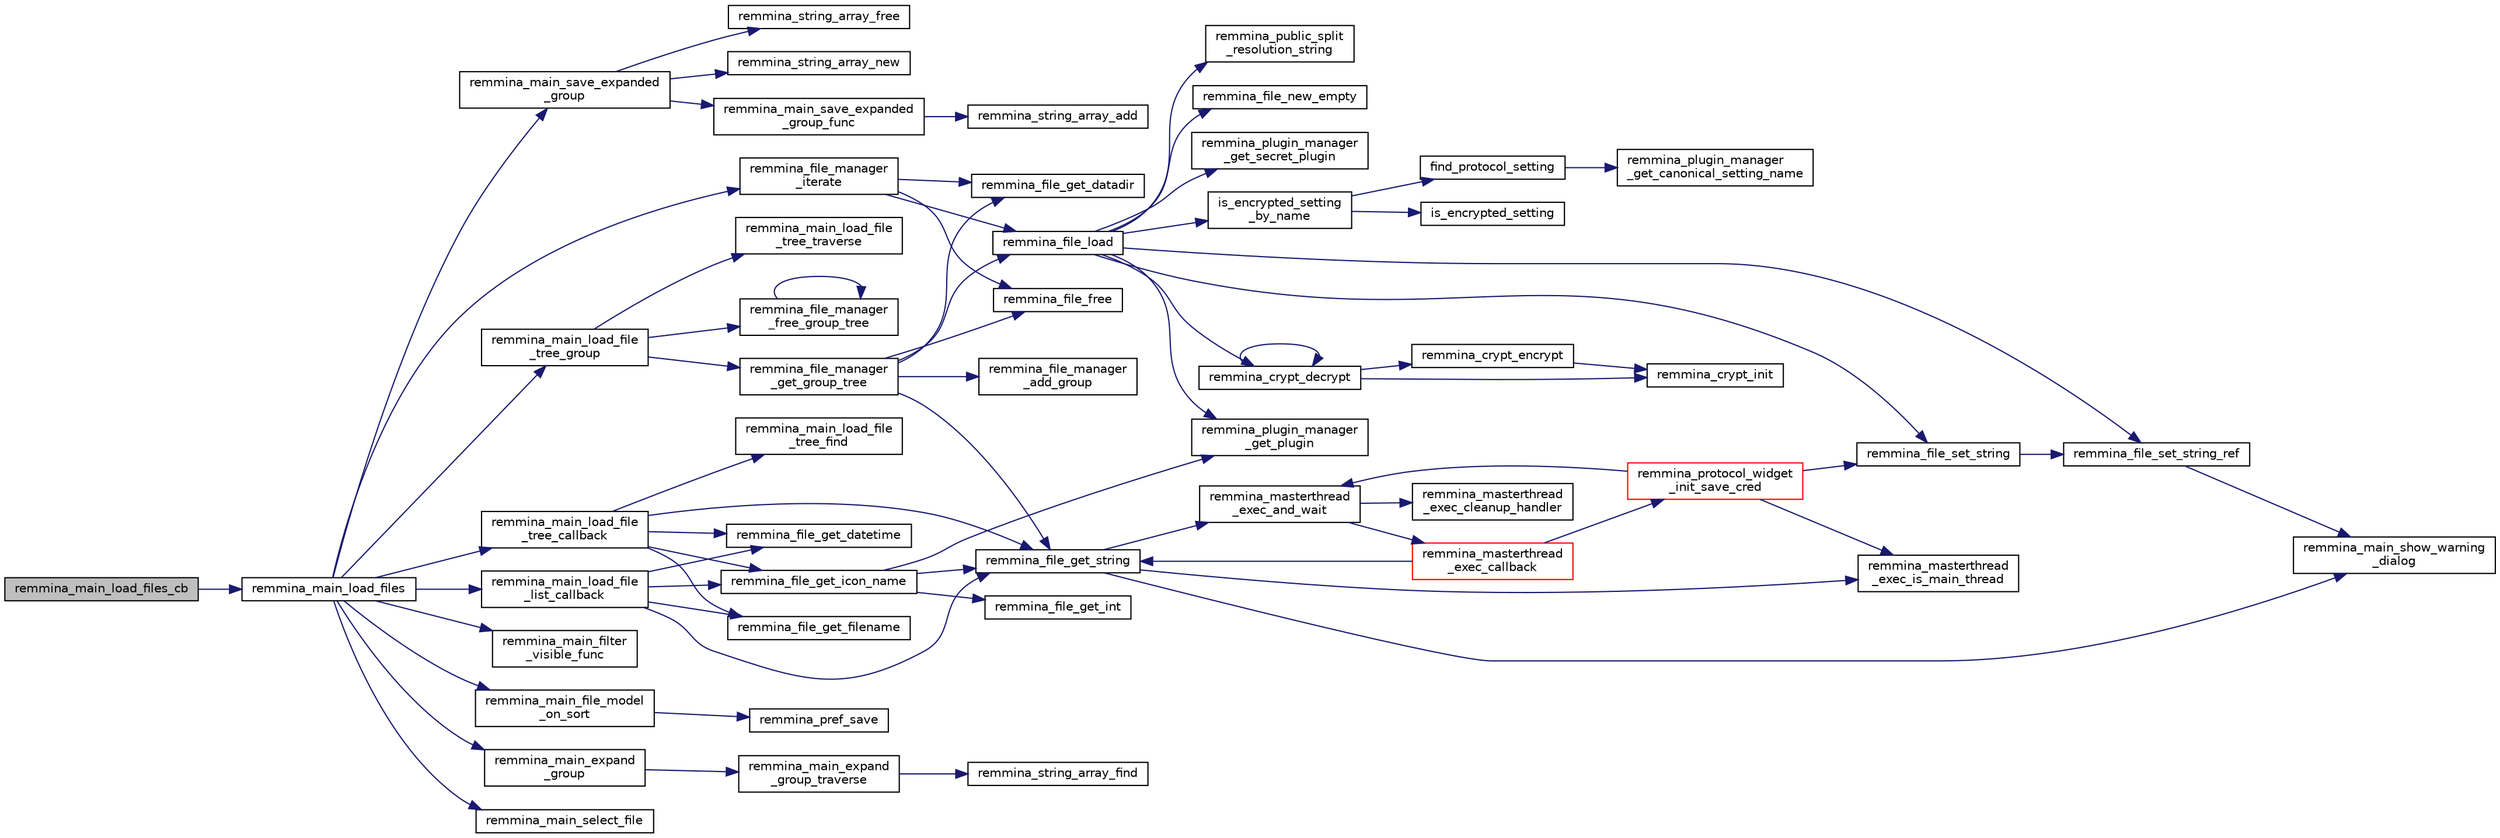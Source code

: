 digraph "remmina_main_load_files_cb"
{
  edge [fontname="Helvetica",fontsize="10",labelfontname="Helvetica",labelfontsize="10"];
  node [fontname="Helvetica",fontsize="10",shape=record];
  rankdir="LR";
  Node3225 [label="remmina_main_load_files_cb",height=0.2,width=0.4,color="black", fillcolor="grey75", style="filled", fontcolor="black"];
  Node3225 -> Node3226 [color="midnightblue",fontsize="10",style="solid",fontname="Helvetica"];
  Node3226 [label="remmina_main_load_files",height=0.2,width=0.4,color="black", fillcolor="white", style="filled",URL="$remmina__main_8c.html#a3617295e74fa84edbd41dedc601402a7"];
  Node3226 -> Node3227 [color="midnightblue",fontsize="10",style="solid",fontname="Helvetica"];
  Node3227 [label="remmina_main_save_expanded\l_group",height=0.2,width=0.4,color="black", fillcolor="white", style="filled",URL="$remmina__main_8c.html#ad8744dc59ba8072ffdf557b6c94e9f40"];
  Node3227 -> Node3228 [color="midnightblue",fontsize="10",style="solid",fontname="Helvetica"];
  Node3228 [label="remmina_string_array_free",height=0.2,width=0.4,color="black", fillcolor="white", style="filled",URL="$remmina__string__array_8c.html#a8ab78913d299df665a408a8a5ec51bbe"];
  Node3227 -> Node3229 [color="midnightblue",fontsize="10",style="solid",fontname="Helvetica"];
  Node3229 [label="remmina_string_array_new",height=0.2,width=0.4,color="black", fillcolor="white", style="filled",URL="$remmina__string__array_8c.html#aff90e964c6541b1af02adf7ea39e6e02"];
  Node3227 -> Node3230 [color="midnightblue",fontsize="10",style="solid",fontname="Helvetica"];
  Node3230 [label="remmina_main_save_expanded\l_group_func",height=0.2,width=0.4,color="black", fillcolor="white", style="filled",URL="$remmina__main_8c.html#a51880fc109db6457a5d0fc543c2deaf2"];
  Node3230 -> Node3231 [color="midnightblue",fontsize="10",style="solid",fontname="Helvetica"];
  Node3231 [label="remmina_string_array_add",height=0.2,width=0.4,color="black", fillcolor="white", style="filled",URL="$remmina__string__array_8c.html#a2aaacca7db4b86f836486cfb559398f0"];
  Node3226 -> Node3232 [color="midnightblue",fontsize="10",style="solid",fontname="Helvetica"];
  Node3232 [label="remmina_main_load_file\l_tree_group",height=0.2,width=0.4,color="black", fillcolor="white", style="filled",URL="$remmina__main_8c.html#aa46e6b815c241d32a476a29053dbf296"];
  Node3232 -> Node3233 [color="midnightblue",fontsize="10",style="solid",fontname="Helvetica"];
  Node3233 [label="remmina_file_manager\l_get_group_tree",height=0.2,width=0.4,color="black", fillcolor="white", style="filled",URL="$remmina__file__manager_8c.html#a6593a3f297f420f012405fa582819857"];
  Node3233 -> Node3234 [color="midnightblue",fontsize="10",style="solid",fontname="Helvetica"];
  Node3234 [label="remmina_file_get_datadir",height=0.2,width=0.4,color="black", fillcolor="white", style="filled",URL="$remmina__file__manager_8c.html#aa65bc30beb59d607ba430d966e7e27f5"];
  Node3233 -> Node3235 [color="midnightblue",fontsize="10",style="solid",fontname="Helvetica"];
  Node3235 [label="remmina_file_load",height=0.2,width=0.4,color="black", fillcolor="white", style="filled",URL="$remmina__file_8c.html#ac1cc2d7f827f7d64c7fd3edf10e9383e"];
  Node3235 -> Node3236 [color="midnightblue",fontsize="10",style="solid",fontname="Helvetica"];
  Node3236 [label="remmina_file_new_empty",height=0.2,width=0.4,color="black", fillcolor="white", style="filled",URL="$remmina__file_8c.html#adab087b7139756f029020a87a5438cfa"];
  Node3235 -> Node3237 [color="midnightblue",fontsize="10",style="solid",fontname="Helvetica"];
  Node3237 [label="remmina_plugin_manager\l_get_plugin",height=0.2,width=0.4,color="black", fillcolor="white", style="filled",URL="$remmina__plugin__manager_8c.html#a3872c8656a8a3d5147bcc603471c1932"];
  Node3235 -> Node3238 [color="midnightblue",fontsize="10",style="solid",fontname="Helvetica"];
  Node3238 [label="remmina_plugin_manager\l_get_secret_plugin",height=0.2,width=0.4,color="black", fillcolor="white", style="filled",URL="$remmina__plugin__manager_8c.html#ad380a98f6624aa8c830015c8b428b7b4"];
  Node3235 -> Node3239 [color="midnightblue",fontsize="10",style="solid",fontname="Helvetica"];
  Node3239 [label="is_encrypted_setting\l_by_name",height=0.2,width=0.4,color="black", fillcolor="white", style="filled",URL="$remmina__file_8c.html#a72580559fa04082418a993fec4c77281"];
  Node3239 -> Node3240 [color="midnightblue",fontsize="10",style="solid",fontname="Helvetica"];
  Node3240 [label="find_protocol_setting",height=0.2,width=0.4,color="black", fillcolor="white", style="filled",URL="$remmina__file_8c.html#acc88ee6f5ba73bf9c3b05ab9368c952f"];
  Node3240 -> Node3241 [color="midnightblue",fontsize="10",style="solid",fontname="Helvetica"];
  Node3241 [label="remmina_plugin_manager\l_get_canonical_setting_name",height=0.2,width=0.4,color="black", fillcolor="white", style="filled",URL="$remmina__plugin__manager_8c.html#af60b8edfa50563ae4c7593efc3deed55"];
  Node3239 -> Node3242 [color="midnightblue",fontsize="10",style="solid",fontname="Helvetica"];
  Node3242 [label="is_encrypted_setting",height=0.2,width=0.4,color="black", fillcolor="white", style="filled",URL="$remmina__file_8c.html#a29920ae737817d3f6c673bacbbf11ca1"];
  Node3235 -> Node3243 [color="midnightblue",fontsize="10",style="solid",fontname="Helvetica"];
  Node3243 [label="remmina_file_set_string",height=0.2,width=0.4,color="black", fillcolor="white", style="filled",URL="$remmina__file_8c.html#a85ca1ca2d0bf9ef29e490c6f4527a954"];
  Node3243 -> Node3244 [color="midnightblue",fontsize="10",style="solid",fontname="Helvetica"];
  Node3244 [label="remmina_file_set_string_ref",height=0.2,width=0.4,color="black", fillcolor="white", style="filled",URL="$remmina__file_8c.html#a74951c1067a1a5e1341f5e1c1206dec6"];
  Node3244 -> Node3245 [color="midnightblue",fontsize="10",style="solid",fontname="Helvetica"];
  Node3245 [label="remmina_main_show_warning\l_dialog",height=0.2,width=0.4,color="black", fillcolor="white", style="filled",URL="$remmina__main_8c.html#ad99b9c0bf2fa8c166a8b4a09e06ffdf7"];
  Node3235 -> Node3244 [color="midnightblue",fontsize="10",style="solid",fontname="Helvetica"];
  Node3235 -> Node3246 [color="midnightblue",fontsize="10",style="solid",fontname="Helvetica"];
  Node3246 [label="remmina_crypt_decrypt",height=0.2,width=0.4,color="black", fillcolor="white", style="filled",URL="$remmina__crypt_8c.html#a3fe2fa245d401146adf02a3a8f996ab9"];
  Node3246 -> Node3247 [color="midnightblue",fontsize="10",style="solid",fontname="Helvetica"];
  Node3247 [label="remmina_crypt_init",height=0.2,width=0.4,color="black", fillcolor="white", style="filled",URL="$remmina__crypt_8c.html#ae097c169aefdd5d83a57fc1bde511171"];
  Node3246 -> Node3248 [color="midnightblue",fontsize="10",style="solid",fontname="Helvetica"];
  Node3248 [label="remmina_crypt_encrypt",height=0.2,width=0.4,color="black", fillcolor="white", style="filled",URL="$remmina__crypt_8c.html#aa02cf0fed3eb68d6a89815c3ba3bf7b1"];
  Node3248 -> Node3247 [color="midnightblue",fontsize="10",style="solid",fontname="Helvetica"];
  Node3246 -> Node3246 [color="midnightblue",fontsize="10",style="solid",fontname="Helvetica"];
  Node3235 -> Node3249 [color="midnightblue",fontsize="10",style="solid",fontname="Helvetica"];
  Node3249 [label="remmina_public_split\l_resolution_string",height=0.2,width=0.4,color="black", fillcolor="white", style="filled",URL="$remmina__public_8c.html#aaf3fdb980c24cd06965b85ebcdd79173"];
  Node3233 -> Node3250 [color="midnightblue",fontsize="10",style="solid",fontname="Helvetica"];
  Node3250 [label="remmina_file_get_string",height=0.2,width=0.4,color="black", fillcolor="white", style="filled",URL="$remmina__file_8c.html#a8eb1b213d9d08c6ad13683ce05f4355e"];
  Node3250 -> Node3251 [color="midnightblue",fontsize="10",style="solid",fontname="Helvetica"];
  Node3251 [label="remmina_masterthread\l_exec_is_main_thread",height=0.2,width=0.4,color="black", fillcolor="white", style="filled",URL="$remmina__masterthread__exec_8c.html#a3a52e863a3a3da6da6bb5d36c13b7ff4"];
  Node3250 -> Node3252 [color="midnightblue",fontsize="10",style="solid",fontname="Helvetica"];
  Node3252 [label="remmina_masterthread\l_exec_and_wait",height=0.2,width=0.4,color="black", fillcolor="white", style="filled",URL="$remmina__masterthread__exec_8c.html#a14628c2470cac50e87916a70ea05c97d"];
  Node3252 -> Node3253 [color="midnightblue",fontsize="10",style="solid",fontname="Helvetica"];
  Node3253 [label="remmina_masterthread\l_exec_cleanup_handler",height=0.2,width=0.4,color="black", fillcolor="white", style="filled",URL="$remmina__masterthread__exec_8c.html#a94985f15fd0d27c037824ee90b0ecd3c"];
  Node3252 -> Node3254 [color="midnightblue",fontsize="10",style="solid",fontname="Helvetica"];
  Node3254 [label="remmina_masterthread\l_exec_callback",height=0.2,width=0.4,color="red", fillcolor="white", style="filled",URL="$remmina__masterthread__exec_8c.html#ae5c4d736f1856249c255430e010a179f"];
  Node3254 -> Node3255 [color="midnightblue",fontsize="10",style="solid",fontname="Helvetica"];
  Node3255 [label="remmina_protocol_widget\l_init_save_cred",height=0.2,width=0.4,color="red", fillcolor="white", style="filled",URL="$remmina__protocol__widget_8c.html#a7ac09ee83afa8a1a60cadf56b0ec83a6"];
  Node3255 -> Node3251 [color="midnightblue",fontsize="10",style="solid",fontname="Helvetica"];
  Node3255 -> Node3252 [color="midnightblue",fontsize="10",style="solid",fontname="Helvetica"];
  Node3255 -> Node3243 [color="midnightblue",fontsize="10",style="solid",fontname="Helvetica"];
  Node3254 -> Node3250 [color="midnightblue",fontsize="10",style="solid",fontname="Helvetica"];
  Node3250 -> Node3245 [color="midnightblue",fontsize="10",style="solid",fontname="Helvetica"];
  Node3233 -> Node3277 [color="midnightblue",fontsize="10",style="solid",fontname="Helvetica"];
  Node3277 [label="remmina_file_manager\l_add_group",height=0.2,width=0.4,color="black", fillcolor="white", style="filled",URL="$remmina__file__manager_8c.html#a3b100405380ddccce98669a8b46ecc66"];
  Node3233 -> Node3278 [color="midnightblue",fontsize="10",style="solid",fontname="Helvetica"];
  Node3278 [label="remmina_file_free",height=0.2,width=0.4,color="black", fillcolor="white", style="filled",URL="$remmina__file_8c.html#abd2f06bf0a5ddcf7156e5ef7d0c8d4d7"];
  Node3232 -> Node3279 [color="midnightblue",fontsize="10",style="solid",fontname="Helvetica"];
  Node3279 [label="remmina_main_load_file\l_tree_traverse",height=0.2,width=0.4,color="black", fillcolor="white", style="filled",URL="$remmina__main_8c.html#a2a6ba822ef89ef8ad9f19340c2c8b7f5"];
  Node3232 -> Node3280 [color="midnightblue",fontsize="10",style="solid",fontname="Helvetica"];
  Node3280 [label="remmina_file_manager\l_free_group_tree",height=0.2,width=0.4,color="black", fillcolor="white", style="filled",URL="$remmina__file__manager_8c.html#a06196f19abc15526514a5aa59a568798"];
  Node3280 -> Node3280 [color="midnightblue",fontsize="10",style="solid",fontname="Helvetica"];
  Node3226 -> Node3281 [color="midnightblue",fontsize="10",style="solid",fontname="Helvetica"];
  Node3281 [label="remmina_file_manager\l_iterate",height=0.2,width=0.4,color="black", fillcolor="white", style="filled",URL="$remmina__file__manager_8c.html#a55a717aafc046713380bd2c55f29165a"];
  Node3281 -> Node3234 [color="midnightblue",fontsize="10",style="solid",fontname="Helvetica"];
  Node3281 -> Node3235 [color="midnightblue",fontsize="10",style="solid",fontname="Helvetica"];
  Node3281 -> Node3278 [color="midnightblue",fontsize="10",style="solid",fontname="Helvetica"];
  Node3226 -> Node3282 [color="midnightblue",fontsize="10",style="solid",fontname="Helvetica"];
  Node3282 [label="remmina_main_load_file\l_tree_callback",height=0.2,width=0.4,color="black", fillcolor="white", style="filled",URL="$remmina__main_8c.html#ae32574ebe06b1a24f135af9379e663b4"];
  Node3282 -> Node3283 [color="midnightblue",fontsize="10",style="solid",fontname="Helvetica"];
  Node3283 [label="remmina_main_load_file\l_tree_find",height=0.2,width=0.4,color="black", fillcolor="white", style="filled",URL="$remmina__main_8c.html#a847424fdb97ffe35d060409d4d738497"];
  Node3282 -> Node3250 [color="midnightblue",fontsize="10",style="solid",fontname="Helvetica"];
  Node3282 -> Node3284 [color="midnightblue",fontsize="10",style="solid",fontname="Helvetica"];
  Node3284 [label="remmina_file_get_datetime",height=0.2,width=0.4,color="black", fillcolor="white", style="filled",URL="$remmina__file_8c.html#a96abbfdc183d1e82fdffd6445d611ffe",tooltip="Return the string date of the last time a file has been modified. "];
  Node3282 -> Node3285 [color="midnightblue",fontsize="10",style="solid",fontname="Helvetica"];
  Node3285 [label="remmina_file_get_icon_name",height=0.2,width=0.4,color="black", fillcolor="white", style="filled",URL="$remmina__file_8c.html#a2feb8e9e32f3ff4e2fac836e67a77331"];
  Node3285 -> Node3237 [color="midnightblue",fontsize="10",style="solid",fontname="Helvetica"];
  Node3285 -> Node3250 [color="midnightblue",fontsize="10",style="solid",fontname="Helvetica"];
  Node3285 -> Node3286 [color="midnightblue",fontsize="10",style="solid",fontname="Helvetica"];
  Node3286 [label="remmina_file_get_int",height=0.2,width=0.4,color="black", fillcolor="white", style="filled",URL="$remmina__file_8c.html#a4884356c195dcfb4ceacf641a1e74e66"];
  Node3282 -> Node3287 [color="midnightblue",fontsize="10",style="solid",fontname="Helvetica"];
  Node3287 [label="remmina_file_get_filename",height=0.2,width=0.4,color="black", fillcolor="white", style="filled",URL="$remmina__file_8c.html#ad1e4f3a0f64cd98e301044b6c38a1f1d"];
  Node3226 -> Node3288 [color="midnightblue",fontsize="10",style="solid",fontname="Helvetica"];
  Node3288 [label="remmina_main_load_file\l_list_callback",height=0.2,width=0.4,color="black", fillcolor="white", style="filled",URL="$remmina__main_8c.html#a71f485dba1b11bf8cba129920767b5e6"];
  Node3288 -> Node3284 [color="midnightblue",fontsize="10",style="solid",fontname="Helvetica"];
  Node3288 -> Node3285 [color="midnightblue",fontsize="10",style="solid",fontname="Helvetica"];
  Node3288 -> Node3250 [color="midnightblue",fontsize="10",style="solid",fontname="Helvetica"];
  Node3288 -> Node3287 [color="midnightblue",fontsize="10",style="solid",fontname="Helvetica"];
  Node3226 -> Node3289 [color="midnightblue",fontsize="10",style="solid",fontname="Helvetica"];
  Node3289 [label="remmina_main_filter\l_visible_func",height=0.2,width=0.4,color="black", fillcolor="white", style="filled",URL="$remmina__main_8c.html#ab0d22f0e3571eb80886acb0c68005800"];
  Node3226 -> Node3290 [color="midnightblue",fontsize="10",style="solid",fontname="Helvetica"];
  Node3290 [label="remmina_main_file_model\l_on_sort",height=0.2,width=0.4,color="black", fillcolor="white", style="filled",URL="$remmina__main_8c.html#a71fbe206a9c2abb8f348ee598d7751b7"];
  Node3290 -> Node3291 [color="midnightblue",fontsize="10",style="solid",fontname="Helvetica"];
  Node3291 [label="remmina_pref_save",height=0.2,width=0.4,color="black", fillcolor="white", style="filled",URL="$remmina__pref_8c.html#a1c614a5e7dc3cd415be6e0a926e26983"];
  Node3226 -> Node3292 [color="midnightblue",fontsize="10",style="solid",fontname="Helvetica"];
  Node3292 [label="remmina_main_expand\l_group",height=0.2,width=0.4,color="black", fillcolor="white", style="filled",URL="$remmina__main_8c.html#a4a4733c243f20c3ffc27105003f5e30e"];
  Node3292 -> Node3293 [color="midnightblue",fontsize="10",style="solid",fontname="Helvetica"];
  Node3293 [label="remmina_main_expand\l_group_traverse",height=0.2,width=0.4,color="black", fillcolor="white", style="filled",URL="$remmina__main_8c.html#a74cb130b886c2b905f651e777644a08c"];
  Node3293 -> Node3294 [color="midnightblue",fontsize="10",style="solid",fontname="Helvetica"];
  Node3294 [label="remmina_string_array_find",height=0.2,width=0.4,color="black", fillcolor="white", style="filled",URL="$remmina__string__array_8c.html#ab93a69850cfb4117c223a3f145ced986"];
  Node3226 -> Node3295 [color="midnightblue",fontsize="10",style="solid",fontname="Helvetica"];
  Node3295 [label="remmina_main_select_file",height=0.2,width=0.4,color="black", fillcolor="white", style="filled",URL="$remmina__main_8c.html#aa20963aed43242994c88d5a97a546355"];
}

